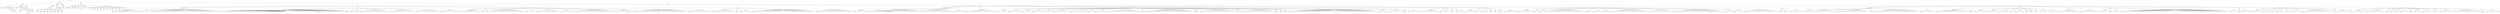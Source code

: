digraph Tree {
	"t0" [label = "TEI"];
	"t1" [label = "teiHeader"];
	"t2" [label = "fileDesc"];
	"t3" [label = "titleStmt"];
	"t4" [label = "title"];
	"t5" [label = "title"];
	"t6" [label = "title"];
	"t7" [label = "title"];
	"t8" [label = "title"];
	"t9" [label = "author"];
	"t10" [label = "idno"];
	"t11" [label = "idno"];
	"t12" [label = "persName"];
	"t13" [label = "forename"];
	"t14" [label = "surname"];
	"t15" [label = "editor"];
	"t16" [label = "publicationStmt"];
	"t17" [label = "publisher"];
	"t18" [label = "idno"];
	"t19" [label = "idno"];
	"t20" [label = "availability"];
	"t21" [label = "licence"];
	"t22" [label = "ab"];
	"t23" [label = "ref"];
	"t24" [label = "sourceDesc"];
	"t25" [label = "bibl"];
	"t26" [label = "name"];
	"t27" [label = "idno"];
	"t28" [label = "idno"];
	"t29" [label = "availability"];
	"t30" [label = "licence"];
	"t31" [label = "ab"];
	"t32" [label = "ref"];
	"t33" [label = "bibl"];
	"t34" [label = "date"];
	"t35" [label = "date"];
	"t36" [label = "idno"];
	"t37" [label = "profileDesc"];
	"t38" [label = "particDesc"];
	"t39" [label = "listPerson"];
	"t40" [label = "person"];
	"t41" [label = "persName"];
	"t42" [label = "person"];
	"t43" [label = "persName"];
	"t44" [label = "person"];
	"t45" [label = "persName"];
	"t46" [label = "person"];
	"t47" [label = "persName"];
	"t48" [label = "person"];
	"t49" [label = "persName"];
	"t50" [label = "person"];
	"t51" [label = "persName"];
	"t52" [label = "person"];
	"t53" [label = "persName"];
	"t54" [label = "person"];
	"t55" [label = "persName"];
	"t56" [label = "textClass"];
	"t57" [label = "keywords"];
	"t58" [label = "term"];
	"t59" [label = "term"];
	"t60" [label = "classCode"];
	"t61" [label = "revisionDesc"];
	"t62" [label = "listChange"];
	"t63" [label = "change"];
	"t64" [label = "text"];
	"t65" [label = "front"];
	"t66" [label = "docTitle"];
	"t67" [label = "titlePart"];
	"t68" [label = "titlePart"];
	"t69" [label = "titlePart"];
	"t70" [label = "titlePart"];
	"t71" [label = "titlePart"];
	"t72" [label = "docDate"];
	"t73" [label = "docAuthor"];
	"t74" [label = "div"];
	"t75" [label = "div"];
	"t76" [label = "p"];
	"t77" [label = "performance"];
	"t78" [label = "ab"];
	"t79" [label = "div"];
	"t80" [label = "p"];
	"t81" [label = "p"];
	"t82" [label = "castList"];
	"t83" [label = "head"];
	"t84" [label = "castItem"];
	"t85" [label = "role"];
	"t86" [label = "castItem"];
	"t87" [label = "role"];
	"t88" [label = "castItem"];
	"t89" [label = "role"];
	"t90" [label = "castItem"];
	"t91" [label = "role"];
	"t92" [label = "castItem"];
	"t93" [label = "role"];
	"t94" [label = "castItem"];
	"t95" [label = "role"];
	"t96" [label = "castItem"];
	"t97" [label = "role"];
	"t98" [label = "castItem"];
	"t99" [label = "role"];
	"t100" [label = "castItem"];
	"t101" [label = "role"];
	"t102" [label = "castItem"];
	"t103" [label = "role"];
	"t104" [label = "castItem"];
	"t105" [label = "role"];
	"t106" [label = "castItem"];
	"t107" [label = "role"];
	"t108" [label = "body"];
	"t109" [label = "div"];
	"t110" [label = "head"];
	"t111" [label = "stage"];
	"t112" [label = "div"];
	"t113" [label = "head"];
	"t114" [label = "sp"];
	"t115" [label = "speaker"];
	"t116" [label = "l"];
	"t117" [label = "l"];
	"t118" [label = "l"];
	"t119" [label = "l"];
	"t120" [label = "l"];
	"t121" [label = "l"];
	"t122" [label = "l"];
	"t123" [label = "l"];
	"t124" [label = "l"];
	"t125" [label = "l"];
	"t126" [label = "l"];
	"t127" [label = "l"];
	"t128" [label = "l"];
	"t129" [label = "l"];
	"t130" [label = "sp"];
	"t131" [label = "speaker"];
	"t132" [label = "l"];
	"t133" [label = "l"];
	"t134" [label = "l"];
	"t135" [label = "l"];
	"t136" [label = "sp"];
	"t137" [label = "speaker"];
	"t138" [label = "l"];
	"t139" [label = "l"];
	"t140" [label = "l"];
	"t141" [label = "l"];
	"t142" [label = "l"];
	"t143" [label = "l"];
	"t144" [label = "l"];
	"t145" [label = "l"];
	"t146" [label = "l"];
	"t147" [label = "l"];
	"t148" [label = "l"];
	"t149" [label = "l"];
	"t150" [label = "l"];
	"t151" [label = "l"];
	"t152" [label = "l"];
	"t153" [label = "l"];
	"t154" [label = "l"];
	"t155" [label = "l"];
	"t156" [label = "l"];
	"t157" [label = "l"];
	"t158" [label = "l"];
	"t159" [label = "l"];
	"t160" [label = "l"];
	"t161" [label = "l"];
	"t162" [label = "l"];
	"t163" [label = "l"];
	"t164" [label = "l"];
	"t165" [label = "l"];
	"t166" [label = "l"];
	"t167" [label = "l"];
	"t168" [label = "l"];
	"t169" [label = "l"];
	"t170" [label = "l"];
	"t171" [label = "l"];
	"t172" [label = "l"];
	"t173" [label = "l"];
	"t174" [label = "div"];
	"t175" [label = "head"];
	"t176" [label = "stage"];
	"t177" [label = "sp"];
	"t178" [label = "speaker"];
	"t179" [label = "l"];
	"t180" [label = "l"];
	"t181" [label = "l"];
	"t182" [label = "l"];
	"t183" [label = "l"];
	"t184" [label = "l"];
	"t185" [label = "l"];
	"t186" [label = "l"];
	"t187" [label = "l"];
	"t188" [label = "l"];
	"t189" [label = "l"];
	"t190" [label = "l"];
	"t191" [label = "l"];
	"t192" [label = "l"];
	"t193" [label = "l"];
	"t194" [label = "l"];
	"t195" [label = "l"];
	"t196" [label = "l"];
	"t197" [label = "l"];
	"t198" [label = "l"];
	"t199" [label = "l"];
	"t200" [label = "l"];
	"t201" [label = "l"];
	"t202" [label = "l"];
	"t203" [label = "l"];
	"t204" [label = "l"];
	"t205" [label = "l"];
	"t206" [label = "l"];
	"t207" [label = "l"];
	"t208" [label = "l"];
	"t209" [label = "l"];
	"t210" [label = "l"];
	"t211" [label = "l"];
	"t212" [label = "l"];
	"t213" [label = "l"];
	"t214" [label = "l"];
	"t215" [label = "l"];
	"t216" [label = "l"];
	"t217" [label = "l"];
	"t218" [label = "l"];
	"t219" [label = "l"];
	"t220" [label = "l"];
	"t221" [label = "l"];
	"t222" [label = "l"];
	"t223" [label = "l"];
	"t224" [label = "l"];
	"t225" [label = "l"];
	"t226" [label = "l"];
	"t227" [label = "l"];
	"t228" [label = "l"];
	"t229" [label = "stage"];
	"t230" [label = "stage"];
	"t231" [label = "l"];
	"t232" [label = "l"];
	"t233" [label = "l"];
	"t234" [label = "l"];
	"t235" [label = "l"];
	"t236" [label = "l"];
	"t237" [label = "l"];
	"t238" [label = "l"];
	"t239" [label = "l"];
	"t240" [label = "l"];
	"t241" [label = "l"];
	"t242" [label = "l"];
	"t243" [label = "l"];
	"t244" [label = "l"];
	"t245" [label = "stage"];
	"t246" [label = "l"];
	"t247" [label = "sp"];
	"t248" [label = "speaker"];
	"t249" [label = "l"];
	"t250" [label = "sp"];
	"t251" [label = "speaker"];
	"t252" [label = "l"];
	"t253" [label = "sp"];
	"t254" [label = "speaker"];
	"t255" [label = "l"];
	"t256" [label = "l"];
	"t257" [label = "l"];
	"t258" [label = "l"];
	"t259" [label = "l"];
	"t260" [label = "l"];
	"t261" [label = "l"];
	"t262" [label = "l"];
	"t263" [label = "l"];
	"t264" [label = "l"];
	"t265" [label = "l"];
	"t266" [label = "l"];
	"t267" [label = "l"];
	"t268" [label = "l"];
	"t269" [label = "l"];
	"t270" [label = "sp"];
	"t271" [label = "speaker"];
	"t272" [label = "l"];
	"t273" [label = "l"];
	"t274" [label = "l"];
	"t275" [label = "l"];
	"t276" [label = "l"];
	"t277" [label = "l"];
	"t278" [label = "l"];
	"t279" [label = "l"];
	"t280" [label = "l"];
	"t281" [label = "l"];
	"t282" [label = "l"];
	"t283" [label = "l"];
	"t284" [label = "sp"];
	"t285" [label = "speaker"];
	"t286" [label = "l"];
	"t287" [label = "l"];
	"t288" [label = "l"];
	"t289" [label = "l"];
	"t290" [label = "l"];
	"t291" [label = "l"];
	"t292" [label = "l"];
	"t293" [label = "l"];
	"t294" [label = "l"];
	"t295" [label = "l"];
	"t296" [label = "l"];
	"t297" [label = "l"];
	"t298" [label = "sp"];
	"t299" [label = "speaker"];
	"t300" [label = "l"];
	"t301" [label = "l"];
	"t302" [label = "l"];
	"t303" [label = "l"];
	"t304" [label = "l"];
	"t305" [label = "l"];
	"t306" [label = "l"];
	"t307" [label = "l"];
	"t308" [label = "l"];
	"t309" [label = "div"];
	"t310" [label = "head"];
	"t311" [label = "stage"];
	"t312" [label = "sp"];
	"t313" [label = "speaker"];
	"t314" [label = "l"];
	"t315" [label = "l"];
	"t316" [label = "l"];
	"t317" [label = "l"];
	"t318" [label = "l"];
	"t319" [label = "l"];
	"t320" [label = "l"];
	"t321" [label = "l"];
	"t322" [label = "l"];
	"t323" [label = "l"];
	"t324" [label = "sp"];
	"t325" [label = "speaker"];
	"t326" [label = "l"];
	"t327" [label = "sp"];
	"t328" [label = "speaker"];
	"t329" [label = "l"];
	"t330" [label = "l"];
	"t331" [label = "l"];
	"t332" [label = "l"];
	"t333" [label = "l"];
	"t334" [label = "l"];
	"t335" [label = "l"];
	"t336" [label = "l"];
	"t337" [label = "l"];
	"t338" [label = "l"];
	"t339" [label = "l"];
	"t340" [label = "l"];
	"t341" [label = "l"];
	"t342" [label = "l"];
	"t343" [label = "l"];
	"t344" [label = "l"];
	"t345" [label = "l"];
	"t346" [label = "l"];
	"t347" [label = "l"];
	"t348" [label = "l"];
	"t349" [label = "sp"];
	"t350" [label = "speaker"];
	"t351" [label = "l"];
	"t352" [label = "l"];
	"t353" [label = "l"];
	"t354" [label = "l"];
	"t355" [label = "sp"];
	"t356" [label = "speaker"];
	"t357" [label = "l"];
	"t358" [label = "l"];
	"t359" [label = "l"];
	"t360" [label = "l"];
	"t361" [label = "l"];
	"t362" [label = "stage"];
	"t363" [label = "l"];
	"t364" [label = "stage"];
	"t365" [label = "l"];
	"t366" [label = "l"];
	"t367" [label = "l"];
	"t368" [label = "sp"];
	"t369" [label = "speaker"];
	"t370" [label = "l"];
	"t371" [label = "l"];
	"t372" [label = "l"];
	"t373" [label = "l"];
	"t374" [label = "l"];
	"t375" [label = "sp"];
	"t376" [label = "speaker"];
	"t377" [label = "stage"];
	"t378" [label = "l"];
	"t379" [label = "l"];
	"t380" [label = "l"];
	"t381" [label = "l"];
	"t382" [label = "l"];
	"t383" [label = "l"];
	"t384" [label = "l"];
	"t385" [label = "l"];
	"t386" [label = "l"];
	"t387" [label = "l"];
	"t388" [label = "l"];
	"t389" [label = "l"];
	"t390" [label = "l"];
	"t391" [label = "l"];
	"t392" [label = "l"];
	"t393" [label = "l"];
	"t394" [label = "l"];
	"t395" [label = "l"];
	"t396" [label = "l"];
	"t397" [label = "l"];
	"t398" [label = "sp"];
	"t399" [label = "speaker"];
	"t400" [label = "l"];
	"t401" [label = "l"];
	"t402" [label = "l"];
	"t403" [label = "l"];
	"t404" [label = "l"];
	"t405" [label = "stage"];
	"t406" [label = "l"];
	"t407" [label = "l"];
	"t408" [label = "l"];
	"t409" [label = "sp"];
	"t410" [label = "speaker"];
	"t411" [label = "l"];
	"t412" [label = "l"];
	"t413" [label = "l"];
	"t414" [label = "l"];
	"t415" [label = "l"];
	"t416" [label = "l"];
	"t417" [label = "l"];
	"t418" [label = "l"];
	"t419" [label = "l"];
	"t420" [label = "l"];
	"t421" [label = "l"];
	"t422" [label = "stage"];
	"t423" [label = "l"];
	"t424" [label = "l"];
	"t425" [label = "l"];
	"t426" [label = "l"];
	"t427" [label = "l"];
	"t428" [label = "l"];
	"t429" [label = "l"];
	"t430" [label = "l"];
	"t431" [label = "l"];
	"t432" [label = "l"];
	"t433" [label = "l"];
	"t434" [label = "l"];
	"t435" [label = "l"];
	"t436" [label = "l"];
	"t437" [label = "l"];
	"t438" [label = "sp"];
	"t439" [label = "speaker"];
	"t440" [label = "l"];
	"t441" [label = "l"];
	"t442" [label = "l"];
	"t443" [label = "l"];
	"t444" [label = "l"];
	"t445" [label = "l"];
	"t446" [label = "l"];
	"t447" [label = "l"];
	"t448" [label = "l"];
	"t449" [label = "l"];
	"t450" [label = "stage"];
	"t451" [label = "div"];
	"t452" [label = "head"];
	"t453" [label = "sp"];
	"t454" [label = "speaker"];
	"t455" [label = "l"];
	"t456" [label = "l"];
	"t457" [label = "l"];
	"t458" [label = "l"];
	"t459" [label = "l"];
	"t460" [label = "l"];
	"t461" [label = "l"];
	"t462" [label = "l"];
	"t463" [label = "l"];
	"t464" [label = "l"];
	"t465" [label = "l"];
	"t466" [label = "sp"];
	"t467" [label = "speaker"];
	"t468" [label = "l"];
	"t469" [label = "sp"];
	"t470" [label = "speaker"];
	"t471" [label = "l"];
	"t472" [label = "l"];
	"t473" [label = "l"];
	"t474" [label = "l"];
	"t475" [label = "l"];
	"t476" [label = "sp"];
	"t477" [label = "speaker"];
	"t478" [label = "l"];
	"t479" [label = "l"];
	"t480" [label = "l"];
	"t481" [label = "l"];
	"t482" [label = "l"];
	"t483" [label = "l"];
	"t484" [label = "l"];
	"t485" [label = "l"];
	"t486" [label = "l"];
	"t487" [label = "l"];
	"t488" [label = "l"];
	"t489" [label = "l"];
	"t490" [label = "l"];
	"t491" [label = "l"];
	"t492" [label = "l"];
	"t493" [label = "l"];
	"t494" [label = "l"];
	"t495" [label = "l"];
	"t496" [label = "l"];
	"t497" [label = "l"];
	"t498" [label = "l"];
	"t499" [label = "l"];
	"t500" [label = "l"];
	"t501" [label = "l"];
	"t502" [label = "l"];
	"t503" [label = "l"];
	"t504" [label = "l"];
	"t505" [label = "l"];
	"t506" [label = "l"];
	"t507" [label = "l"];
	"t508" [label = "l"];
	"t509" [label = "l"];
	"t510" [label = "l"];
	"t511" [label = "sp"];
	"t512" [label = "speaker"];
	"t513" [label = "l"];
	"t514" [label = "l"];
	"t515" [label = "l"];
	"t516" [label = "l"];
	"t517" [label = "l"];
	"t518" [label = "l"];
	"t519" [label = "l"];
	"t520" [label = "l"];
	"t521" [label = "l"];
	"t522" [label = "l"];
	"t523" [label = "l"];
	"t524" [label = "l"];
	"t525" [label = "l"];
	"t526" [label = "l"];
	"t527" [label = "l"];
	"t528" [label = "l"];
	"t529" [label = "l"];
	"t530" [label = "l"];
	"t531" [label = "l"];
	"t532" [label = "div"];
	"t533" [label = "head"];
	"t534" [label = "stage"];
	"t535" [label = "div"];
	"t536" [label = "head"];
	"t537" [label = "sp"];
	"t538" [label = "speaker"];
	"t539" [label = "l"];
	"t540" [label = "l"];
	"t541" [label = "l"];
	"t542" [label = "l"];
	"t543" [label = "stage"];
	"t544" [label = "div"];
	"t545" [label = "head"];
	"t546" [label = "sp"];
	"t547" [label = "speaker"];
	"t548" [label = "l"];
	"t549" [label = "l"];
	"t550" [label = "l"];
	"t551" [label = "l"];
	"t552" [label = "l"];
	"t553" [label = "l"];
	"t554" [label = "l"];
	"t555" [label = "l"];
	"t556" [label = "l"];
	"t557" [label = "l"];
	"t558" [label = "l"];
	"t559" [label = "l"];
	"t560" [label = "l"];
	"t561" [label = "l"];
	"t562" [label = "l"];
	"t563" [label = "l"];
	"t564" [label = "l"];
	"t565" [label = "l"];
	"t566" [label = "l"];
	"t567" [label = "l"];
	"t568" [label = "l"];
	"t569" [label = "l"];
	"t570" [label = "l"];
	"t571" [label = "l"];
	"t572" [label = "l"];
	"t573" [label = "l"];
	"t574" [label = "l"];
	"t575" [label = "l"];
	"t576" [label = "sp"];
	"t577" [label = "speaker"];
	"t578" [label = "l"];
	"t579" [label = "l"];
	"t580" [label = "l"];
	"t581" [label = "l"];
	"t582" [label = "l"];
	"t583" [label = "l"];
	"t584" [label = "l"];
	"t585" [label = "l"];
	"t586" [label = "l"];
	"t587" [label = "l"];
	"t588" [label = "l"];
	"t589" [label = "l"];
	"t590" [label = "l"];
	"t591" [label = "l"];
	"t592" [label = "l"];
	"t593" [label = "l"];
	"t594" [label = "sp"];
	"t595" [label = "speaker"];
	"t596" [label = "l"];
	"t597" [label = "l"];
	"t598" [label = "l"];
	"t599" [label = "l"];
	"t600" [label = "stage"];
	"t601" [label = "div"];
	"t602" [label = "head"];
	"t603" [label = "sp"];
	"t604" [label = "speaker"];
	"t605" [label = "l"];
	"t606" [label = "l"];
	"t607" [label = "l"];
	"t608" [label = "l"];
	"t609" [label = "l"];
	"t610" [label = "l"];
	"t611" [label = "l"];
	"t612" [label = "l"];
	"t613" [label = "l"];
	"t614" [label = "l"];
	"t615" [label = "l"];
	"t616" [label = "l"];
	"t617" [label = "l"];
	"t618" [label = "l"];
	"t619" [label = "stage"];
	"t620" [label = "div"];
	"t621" [label = "head"];
	"t622" [label = "sp"];
	"t623" [label = "speaker"];
	"t624" [label = "l"];
	"t625" [label = "l"];
	"t626" [label = "l"];
	"t627" [label = "l"];
	"t628" [label = "sp"];
	"t629" [label = "speaker"];
	"t630" [label = "l"];
	"t631" [label = "l"];
	"t632" [label = "l"];
	"t633" [label = "l"];
	"t634" [label = "l"];
	"t635" [label = "l"];
	"t636" [label = "sp"];
	"t637" [label = "speaker"];
	"t638" [label = "l"];
	"t639" [label = "l"];
	"t640" [label = "l"];
	"t641" [label = "l"];
	"t642" [label = "sp"];
	"t643" [label = "speaker"];
	"t644" [label = "l"];
	"t645" [label = "l"];
	"t646" [label = "l"];
	"t647" [label = "l"];
	"t648" [label = "sp"];
	"t649" [label = "speaker"];
	"t650" [label = "l"];
	"t651" [label = "l"];
	"t652" [label = "l"];
	"t653" [label = "l"];
	"t654" [label = "sp"];
	"t655" [label = "speaker"];
	"t656" [label = "l"];
	"t657" [label = "l"];
	"t658" [label = "l"];
	"t659" [label = "l"];
	"t660" [label = "l"];
	"t661" [label = "l"];
	"t662" [label = "l"];
	"t663" [label = "l"];
	"t664" [label = "sp"];
	"t665" [label = "speaker"];
	"t666" [label = "l"];
	"t667" [label = "l"];
	"t668" [label = "sp"];
	"t669" [label = "speaker"];
	"t670" [label = "l"];
	"t671" [label = "sp"];
	"t672" [label = "speaker"];
	"t673" [label = "l"];
	"t674" [label = "l"];
	"t675" [label = "sp"];
	"t676" [label = "speaker"];
	"t677" [label = "l"];
	"t678" [label = "l"];
	"t679" [label = "sp"];
	"t680" [label = "speaker"];
	"t681" [label = "l"];
	"t682" [label = "l"];
	"t683" [label = "l"];
	"t684" [label = "l"];
	"t685" [label = "l"];
	"t686" [label = "l"];
	"t687" [label = "sp"];
	"t688" [label = "speaker"];
	"t689" [label = "l"];
	"t690" [label = "l"];
	"t691" [label = "l"];
	"t692" [label = "l"];
	"t693" [label = "l"];
	"t694" [label = "l"];
	"t695" [label = "l"];
	"t696" [label = "l"];
	"t697" [label = "l"];
	"t698" [label = "l"];
	"t699" [label = "l"];
	"t700" [label = "l"];
	"t701" [label = "l"];
	"t702" [label = "l"];
	"t703" [label = "l"];
	"t704" [label = "l"];
	"t705" [label = "sp"];
	"t706" [label = "speaker"];
	"t707" [label = "l"];
	"t708" [label = "sp"];
	"t709" [label = "speaker"];
	"t710" [label = "l"];
	"t711" [label = "l"];
	"t712" [label = "l"];
	"t713" [label = "l"];
	"t714" [label = "l"];
	"t715" [label = "l"];
	"t716" [label = "l"];
	"t717" [label = "l"];
	"t718" [label = "l"];
	"t719" [label = "l"];
	"t720" [label = "l"];
	"t721" [label = "l"];
	"t722" [label = "l"];
	"t723" [label = "l"];
	"t724" [label = "l"];
	"t725" [label = "l"];
	"t726" [label = "l"];
	"t727" [label = "l"];
	"t728" [label = "l"];
	"t729" [label = "l"];
	"t730" [label = "l"];
	"t731" [label = "l"];
	"t732" [label = "l"];
	"t733" [label = "l"];
	"t734" [label = "l"];
	"t735" [label = "sp"];
	"t736" [label = "speaker"];
	"t737" [label = "l"];
	"t738" [label = "sp"];
	"t739" [label = "speaker"];
	"t740" [label = "l"];
	"t741" [label = "l"];
	"t742" [label = "l"];
	"t743" [label = "l"];
	"t744" [label = "l"];
	"t745" [label = "l"];
	"t746" [label = "l"];
	"t747" [label = "l"];
	"t748" [label = "l"];
	"t749" [label = "l"];
	"t750" [label = "l"];
	"t751" [label = "l"];
	"t752" [label = "l"];
	"t753" [label = "l"];
	"t754" [label = "l"];
	"t755" [label = "l"];
	"t756" [label = "l"];
	"t757" [label = "l"];
	"t758" [label = "sp"];
	"t759" [label = "speaker"];
	"t760" [label = "l"];
	"t761" [label = "l"];
	"t762" [label = "sp"];
	"t763" [label = "speaker"];
	"t764" [label = "l"];
	"t765" [label = "l"];
	"t766" [label = "l"];
	"t767" [label = "l"];
	"t768" [label = "l"];
	"t769" [label = "l"];
	"t770" [label = "l"];
	"t771" [label = "l"];
	"t772" [label = "l"];
	"t773" [label = "l"];
	"t774" [label = "l"];
	"t775" [label = "l"];
	"t776" [label = "l"];
	"t777" [label = "l"];
	"t778" [label = "l"];
	"t779" [label = "l"];
	"t780" [label = "sp"];
	"t781" [label = "speaker"];
	"t782" [label = "l"];
	"t783" [label = "sp"];
	"t784" [label = "speaker"];
	"t785" [label = "l"];
	"t786" [label = "sp"];
	"t787" [label = "speaker"];
	"t788" [label = "l"];
	"t789" [label = "sp"];
	"t790" [label = "speaker"];
	"t791" [label = "l"];
	"t792" [label = "l"];
	"t793" [label = "l"];
	"t794" [label = "l"];
	"t795" [label = "l"];
	"t796" [label = "l"];
	"t797" [label = "l"];
	"t798" [label = "l"];
	"t799" [label = "l"];
	"t800" [label = "l"];
	"t801" [label = "l"];
	"t802" [label = "l"];
	"t803" [label = "l"];
	"t804" [label = "l"];
	"t805" [label = "l"];
	"t806" [label = "l"];
	"t807" [label = "l"];
	"t808" [label = "l"];
	"t809" [label = "l"];
	"t810" [label = "l"];
	"t811" [label = "l"];
	"t812" [label = "l"];
	"t813" [label = "l"];
	"t814" [label = "l"];
	"t815" [label = "l"];
	"t816" [label = "l"];
	"t817" [label = "l"];
	"t818" [label = "l"];
	"t819" [label = "l"];
	"t820" [label = "l"];
	"t821" [label = "l"];
	"t822" [label = "l"];
	"t823" [label = "l"];
	"t824" [label = "l"];
	"t825" [label = "l"];
	"t826" [label = "l"];
	"t827" [label = "l"];
	"t828" [label = "l"];
	"t829" [label = "l"];
	"t830" [label = "l"];
	"t831" [label = "l"];
	"t832" [label = "l"];
	"t833" [label = "l"];
	"t834" [label = "l"];
	"t835" [label = "l"];
	"t836" [label = "l"];
	"t837" [label = "l"];
	"t838" [label = "sp"];
	"t839" [label = "speaker"];
	"t840" [label = "l"];
	"t841" [label = "l"];
	"t842" [label = "l"];
	"t843" [label = "l"];
	"t844" [label = "sp"];
	"t845" [label = "speaker"];
	"t846" [label = "l"];
	"t847" [label = "l"];
	"t848" [label = "l"];
	"t849" [label = "l"];
	"t850" [label = "l"];
	"t851" [label = "l"];
	"t852" [label = "sp"];
	"t853" [label = "speaker"];
	"t854" [label = "l"];
	"t855" [label = "sp"];
	"t856" [label = "speaker"];
	"t857" [label = "l"];
	"t858" [label = "l"];
	"t859" [label = "l"];
	"t860" [label = "l"];
	"t861" [label = "l"];
	"t862" [label = "div"];
	"t863" [label = "head"];
	"t864" [label = "sp"];
	"t865" [label = "speaker"];
	"t866" [label = "l"];
	"t867" [label = "l"];
	"t868" [label = "l"];
	"t869" [label = "l"];
	"t870" [label = "l"];
	"t871" [label = "l"];
	"t872" [label = "l"];
	"t873" [label = "l"];
	"t874" [label = "l"];
	"t875" [label = "sp"];
	"t876" [label = "speaker"];
	"t877" [label = "l"];
	"t878" [label = "sp"];
	"t879" [label = "speaker"];
	"t880" [label = "l"];
	"t881" [label = "l"];
	"t882" [label = "sp"];
	"t883" [label = "speaker"];
	"t884" [label = "l"];
	"t885" [label = "sp"];
	"t886" [label = "speaker"];
	"t887" [label = "l"];
	"t888" [label = "sp"];
	"t889" [label = "speaker"];
	"t890" [label = "l"];
	"t891" [label = "div"];
	"t892" [label = "head"];
	"t893" [label = "sp"];
	"t894" [label = "speaker"];
	"t895" [label = "l"];
	"t896" [label = "l"];
	"t897" [label = "l"];
	"t898" [label = "sp"];
	"t899" [label = "speaker"];
	"t900" [label = "l"];
	"t901" [label = "l"];
	"t902" [label = "sp"];
	"t903" [label = "speaker"];
	"t904" [label = "l"];
	"t905" [label = "sp"];
	"t906" [label = "speaker"];
	"t907" [label = "l"];
	"t908" [label = "sp"];
	"t909" [label = "speaker"];
	"t910" [label = "l"];
	"t911" [label = "sp"];
	"t912" [label = "speaker"];
	"t913" [label = "l"];
	"t914" [label = "sp"];
	"t915" [label = "speaker"];
	"t916" [label = "l"];
	"t917" [label = "sp"];
	"t918" [label = "speaker"];
	"t919" [label = "l"];
	"t920" [label = "stage"];
	"t921" [label = "l"];
	"t922" [label = "l"];
	"t923" [label = "l"];
	"t924" [label = "stage"];
	"t925" [label = "div"];
	"t926" [label = "head"];
	"t927" [label = "sp"];
	"t928" [label = "speaker"];
	"t929" [label = "l"];
	"t930" [label = "l"];
	"t931" [label = "l"];
	"t932" [label = "l"];
	"t933" [label = "l"];
	"t934" [label = "l"];
	"t935" [label = "sp"];
	"t936" [label = "speaker"];
	"t937" [label = "l"];
	"t938" [label = "l"];
	"t939" [label = "sp"];
	"t940" [label = "speaker"];
	"t941" [label = "l"];
	"t942" [label = "sp"];
	"t943" [label = "speaker"];
	"t944" [label = "l"];
	"t945" [label = "l"];
	"t946" [label = "l"];
	"t947" [label = "l"];
	"t948" [label = "l"];
	"t949" [label = "l"];
	"t950" [label = "l"];
	"t951" [label = "l"];
	"t952" [label = "l"];
	"t953" [label = "l"];
	"t954" [label = "l"];
	"t955" [label = "l"];
	"t956" [label = "l"];
	"t957" [label = "l"];
	"t958" [label = "l"];
	"t959" [label = "l"];
	"t960" [label = "l"];
	"t961" [label = "l"];
	"t962" [label = "l"];
	"t963" [label = "l"];
	"t964" [label = "l"];
	"t965" [label = "sp"];
	"t966" [label = "speaker"];
	"t967" [label = "l"];
	"t968" [label = "l"];
	"t969" [label = "sp"];
	"t970" [label = "speaker"];
	"t971" [label = "l"];
	"t972" [label = "l"];
	"t973" [label = "l"];
	"t974" [label = "l"];
	"t975" [label = "sp"];
	"t976" [label = "speaker"];
	"t977" [label = "l"];
	"t978" [label = "l"];
	"t979" [label = "l"];
	"t980" [label = "sp"];
	"t981" [label = "speaker"];
	"t982" [label = "l"];
	"t983" [label = "l"];
	"t984" [label = "l"];
	"t985" [label = "l"];
	"t986" [label = "l"];
	"t987" [label = "l"];
	"t988" [label = "l"];
	"t989" [label = "l"];
	"t990" [label = "l"];
	"t991" [label = "l"];
	"t992" [label = "l"];
	"t993" [label = "l"];
	"t994" [label = "l"];
	"t995" [label = "l"];
	"t996" [label = "l"];
	"t997" [label = "l"];
	"t998" [label = "l"];
	"t999" [label = "l"];
	"t1000" [label = "l"];
	"t1001" [label = "sp"];
	"t1002" [label = "speaker"];
	"t1003" [label = "l"];
	"t1004" [label = "l"];
	"t1005" [label = "l"];
	"t1006" [label = "l"];
	"t1007" [label = "l"];
	"t1008" [label = "l"];
	"t1009" [label = "l"];
	"t1010" [label = "l"];
	"t1011" [label = "l"];
	"t1012" [label = "l"];
	"t1013" [label = "l"];
	"t1014" [label = "l"];
	"t1015" [label = "sp"];
	"t1016" [label = "speaker"];
	"t1017" [label = "l"];
	"t1018" [label = "l"];
	"t1019" [label = "l"];
	"t1020" [label = "l"];
	"t1021" [label = "l"];
	"t1022" [label = "l"];
	"t1023" [label = "l"];
	"t1024" [label = "l"];
	"t1025" [label = "l"];
	"t1026" [label = "l"];
	"t1027" [label = "l"];
	"t1028" [label = "l"];
	"t1029" [label = "l"];
	"t1030" [label = "l"];
	"t1031" [label = "l"];
	"t1032" [label = "l"];
	"t1033" [label = "l"];
	"t1034" [label = "l"];
	"t1035" [label = "stage"];
	"t1036" [label = "l"];
	"t1037" [label = "l"];
	"t1038" [label = "l"];
	"t1039" [label = "l"];
	"t1040" [label = "l"];
	"t1041" [label = "l"];
	"t1042" [label = "sp"];
	"t1043" [label = "speaker"];
	"t1044" [label = "l"];
	"t1045" [label = "l"];
	"t1046" [label = "l"];
	"t1047" [label = "l"];
	"t1048" [label = "sp"];
	"t1049" [label = "speaker"];
	"t1050" [label = "l"];
	"t1051" [label = "l"];
	"t1052" [label = "l"];
	"t1053" [label = "l"];
	"t1054" [label = "sp"];
	"t1055" [label = "speaker"];
	"t1056" [label = "l"];
	"t1057" [label = "l"];
	"t1058" [label = "l"];
	"t1059" [label = "l"];
	"t1060" [label = "l"];
	"t1061" [label = "stage"];
	"t1062" [label = "l"];
	"t1063" [label = "l"];
	"t1064" [label = "l"];
	"t1065" [label = "l"];
	"t1066" [label = "l"];
	"t1067" [label = "l"];
	"t1068" [label = "l"];
	"t1069" [label = "l"];
	"t1070" [label = "l"];
	"t1071" [label = "l"];
	"t1072" [label = "l"];
	"t1073" [label = "div"];
	"t1074" [label = "head"];
	"t1075" [label = "sp"];
	"t1076" [label = "speaker"];
	"t1077" [label = "l"];
	"t1078" [label = "sp"];
	"t1079" [label = "speaker"];
	"t1080" [label = "l"];
	"t1081" [label = "l"];
	"t1082" [label = "sp"];
	"t1083" [label = "speaker"];
	"t1084" [label = "l"];
	"t1085" [label = "l"];
	"t1086" [label = "l"];
	"t1087" [label = "l"];
	"t1088" [label = "l"];
	"t1089" [label = "l"];
	"t1090" [label = "div"];
	"t1091" [label = "head"];
	"t1092" [label = "stage"];
	"t1093" [label = "div"];
	"t1094" [label = "head"];
	"t1095" [label = "sp"];
	"t1096" [label = "speaker"];
	"t1097" [label = "l"];
	"t1098" [label = "l"];
	"t1099" [label = "sp"];
	"t1100" [label = "speaker"];
	"t1101" [label = "l"];
	"t1102" [label = "l"];
	"t1103" [label = "l"];
	"t1104" [label = "l"];
	"t1105" [label = "l"];
	"t1106" [label = "l"];
	"t1107" [label = "l"];
	"t1108" [label = "l"];
	"t1109" [label = "l"];
	"t1110" [label = "l"];
	"t1111" [label = "l"];
	"t1112" [label = "l"];
	"t1113" [label = "sp"];
	"t1114" [label = "speaker"];
	"t1115" [label = "l"];
	"t1116" [label = "sp"];
	"t1117" [label = "speaker"];
	"t1118" [label = "l"];
	"t1119" [label = "l"];
	"t1120" [label = "l"];
	"t1121" [label = "l"];
	"t1122" [label = "l"];
	"t1123" [label = "l"];
	"t1124" [label = "l"];
	"t1125" [label = "l"];
	"t1126" [label = "l"];
	"t1127" [label = "l"];
	"t1128" [label = "l"];
	"t1129" [label = "l"];
	"t1130" [label = "l"];
	"t1131" [label = "l"];
	"t1132" [label = "sp"];
	"t1133" [label = "speaker"];
	"t1134" [label = "l"];
	"t1135" [label = "sp"];
	"t1136" [label = "speaker"];
	"t1137" [label = "l"];
	"t1138" [label = "l"];
	"t1139" [label = "l"];
	"t1140" [label = "l"];
	"t1141" [label = "l"];
	"t1142" [label = "l"];
	"t1143" [label = "l"];
	"t1144" [label = "l"];
	"t1145" [label = "l"];
	"t1146" [label = "l"];
	"t1147" [label = "l"];
	"t1148" [label = "l"];
	"t1149" [label = "l"];
	"t1150" [label = "l"];
	"t1151" [label = "l"];
	"t1152" [label = "l"];
	"t1153" [label = "l"];
	"t1154" [label = "l"];
	"t1155" [label = "l"];
	"t1156" [label = "l"];
	"t1157" [label = "l"];
	"t1158" [label = "l"];
	"t1159" [label = "l"];
	"t1160" [label = "sp"];
	"t1161" [label = "speaker"];
	"t1162" [label = "l"];
	"t1163" [label = "l"];
	"t1164" [label = "l"];
	"t1165" [label = "l"];
	"t1166" [label = "l"];
	"t1167" [label = "l"];
	"t1168" [label = "l"];
	"t1169" [label = "div"];
	"t1170" [label = "head"];
	"t1171" [label = "sp"];
	"t1172" [label = "speaker"];
	"t1173" [label = "l"];
	"t1174" [label = "l"];
	"t1175" [label = "l"];
	"t1176" [label = "l"];
	"t1177" [label = "l"];
	"t1178" [label = "l"];
	"t1179" [label = "l"];
	"t1180" [label = "l"];
	"t1181" [label = "l"];
	"t1182" [label = "l"];
	"t1183" [label = "l"];
	"t1184" [label = "l"];
	"t1185" [label = "l"];
	"t1186" [label = "l"];
	"t1187" [label = "l"];
	"t1188" [label = "l"];
	"t1189" [label = "l"];
	"t1190" [label = "sp"];
	"t1191" [label = "speaker"];
	"t1192" [label = "l"];
	"t1193" [label = "div"];
	"t1194" [label = "head"];
	"t1195" [label = "sp"];
	"t1196" [label = "speaker"];
	"t1197" [label = "l"];
	"t1198" [label = "l"];
	"t1199" [label = "l"];
	"t1200" [label = "l"];
	"t1201" [label = "sp"];
	"t1202" [label = "speaker"];
	"t1203" [label = "l"];
	"t1204" [label = "l"];
	"t1205" [label = "l"];
	"t1206" [label = "l"];
	"t1207" [label = "l"];
	"t1208" [label = "l"];
	"t1209" [label = "sp"];
	"t1210" [label = "speaker"];
	"t1211" [label = "stage"];
	"t1212" [label = "l"];
	"t1213" [label = "stage"];
	"t1214" [label = "l"];
	"t1215" [label = "sp"];
	"t1216" [label = "speaker"];
	"t1217" [label = "l"];
	"t1218" [label = "sp"];
	"t1219" [label = "speaker"];
	"t1220" [label = "l"];
	"t1221" [label = "l"];
	"t1222" [label = "l"];
	"t1223" [label = "l"];
	"t1224" [label = "sp"];
	"t1225" [label = "speaker"];
	"t1226" [label = "l"];
	"t1227" [label = "sp"];
	"t1228" [label = "speaker"];
	"t1229" [label = "l"];
	"t1230" [label = "sp"];
	"t1231" [label = "speaker"];
	"t1232" [label = "l"];
	"t1233" [label = "sp"];
	"t1234" [label = "speaker"];
	"t1235" [label = "l"];
	"t1236" [label = "stage"];
	"t1237" [label = "l"];
	"t1238" [label = "l"];
	"t1239" [label = "sp"];
	"t1240" [label = "speaker"];
	"t1241" [label = "l"];
	"t1242" [label = "l"];
	"t1243" [label = "stage"];
	"t1244" [label = "div"];
	"t1245" [label = "head"];
	"t1246" [label = "sp"];
	"t1247" [label = "speaker"];
	"t1248" [label = "l"];
	"t1249" [label = "l"];
	"t1250" [label = "l"];
	"t1251" [label = "l"];
	"t1252" [label = "l"];
	"t1253" [label = "l"];
	"t1254" [label = "l"];
	"t1255" [label = "l"];
	"t1256" [label = "l"];
	"t1257" [label = "l"];
	"t1258" [label = "sp"];
	"t1259" [label = "speaker"];
	"t1260" [label = "l"];
	"t1261" [label = "l"];
	"t1262" [label = "l"];
	"t1263" [label = "l"];
	"t1264" [label = "l"];
	"t1265" [label = "l"];
	"t1266" [label = "l"];
	"t1267" [label = "l"];
	"t1268" [label = "l"];
	"t1269" [label = "div"];
	"t1270" [label = "head"];
	"t1271" [label = "sp"];
	"t1272" [label = "speaker"];
	"t1273" [label = "l"];
	"t1274" [label = "l"];
	"t1275" [label = "l"];
	"t1276" [label = "sp"];
	"t1277" [label = "speaker"];
	"t1278" [label = "l"];
	"t1279" [label = "sp"];
	"t1280" [label = "speaker"];
	"t1281" [label = "l"];
	"t1282" [label = "l"];
	"t1283" [label = "l"];
	"t1284" [label = "sp"];
	"t1285" [label = "speaker"];
	"t1286" [label = "l"];
	"t1287" [label = "l"];
	"t1288" [label = "l"];
	"t1289" [label = "l"];
	"t1290" [label = "l"];
	"t1291" [label = "l"];
	"t1292" [label = "l"];
	"t1293" [label = "l"];
	"t1294" [label = "l"];
	"t1295" [label = "l"];
	"t1296" [label = "l"];
	"t1297" [label = "l"];
	"t1298" [label = "l"];
	"t1299" [label = "l"];
	"t1300" [label = "l"];
	"t1301" [label = "l"];
	"t1302" [label = "l"];
	"t1303" [label = "l"];
	"t1304" [label = "l"];
	"t1305" [label = "l"];
	"t1306" [label = "l"];
	"t1307" [label = "l"];
	"t1308" [label = "l"];
	"t1309" [label = "l"];
	"t1310" [label = "l"];
	"t1311" [label = "l"];
	"t1312" [label = "l"];
	"t1313" [label = "l"];
	"t1314" [label = "l"];
	"t1315" [label = "l"];
	"t1316" [label = "l"];
	"t1317" [label = "l"];
	"t1318" [label = "l"];
	"t1319" [label = "l"];
	"t1320" [label = "l"];
	"t1321" [label = "l"];
	"t1322" [label = "l"];
	"t1323" [label = "l"];
	"t1324" [label = "l"];
	"t1325" [label = "l"];
	"t1326" [label = "l"];
	"t1327" [label = "l"];
	"t1328" [label = "l"];
	"t1329" [label = "l"];
	"t1330" [label = "l"];
	"t1331" [label = "l"];
	"t1332" [label = "l"];
	"t1333" [label = "l"];
	"t1334" [label = "l"];
	"t1335" [label = "l"];
	"t1336" [label = "l"];
	"t1337" [label = "l"];
	"t1338" [label = "l"];
	"t1339" [label = "l"];
	"t1340" [label = "l"];
	"t1341" [label = "l"];
	"t1342" [label = "l"];
	"t1343" [label = "sp"];
	"t1344" [label = "speaker"];
	"t1345" [label = "l"];
	"t1346" [label = "l"];
	"t1347" [label = "l"];
	"t1348" [label = "div"];
	"t1349" [label = "head"];
	"t1350" [label = "sp"];
	"t1351" [label = "speaker"];
	"t1352" [label = "stage"];
	"t1353" [label = "l"];
	"t1354" [label = "l"];
	"t1355" [label = "l"];
	"t1356" [label = "l"];
	"t1357" [label = "stage"];
	"t1358" [label = "div"];
	"t1359" [label = "head"];
	"t1360" [label = "sp"];
	"t1361" [label = "speaker"];
	"t1362" [label = "l"];
	"t1363" [label = "l"];
	"t1364" [label = "sp"];
	"t1365" [label = "speaker"];
	"t1366" [label = "l"];
	"t1367" [label = "l"];
	"t1368" [label = "sp"];
	"t1369" [label = "speaker"];
	"t1370" [label = "l"];
	"t1371" [label = "sp"];
	"t1372" [label = "speaker"];
	"t1373" [label = "l"];
	"t1374" [label = "sp"];
	"t1375" [label = "speaker"];
	"t1376" [label = "l"];
	"t1377" [label = "sp"];
	"t1378" [label = "speaker"];
	"t1379" [label = "l"];
	"t1380" [label = "sp"];
	"t1381" [label = "speaker"];
	"t1382" [label = "l"];
	"t1383" [label = "l"];
	"t1384" [label = "sp"];
	"t1385" [label = "speaker"];
	"t1386" [label = "l"];
	"t1387" [label = "l"];
	"t1388" [label = "l"];
	"t1389" [label = "l"];
	"t1390" [label = "sp"];
	"t1391" [label = "speaker"];
	"t1392" [label = "l"];
	"t1393" [label = "l"];
	"t1394" [label = "l"];
	"t1395" [label = "l"];
	"t1396" [label = "l"];
	"t1397" [label = "l"];
	"t1398" [label = "l"];
	"t1399" [label = "l"];
	"t1400" [label = "l"];
	"t1401" [label = "l"];
	"t1402" [label = "l"];
	"t1403" [label = "l"];
	"t1404" [label = "l"];
	"t1405" [label = "l"];
	"t1406" [label = "l"];
	"t1407" [label = "sp"];
	"t1408" [label = "speaker"];
	"t1409" [label = "l"];
	"t1410" [label = "l"];
	"t1411" [label = "sp"];
	"t1412" [label = "speaker"];
	"t1413" [label = "l"];
	"t1414" [label = "l"];
	"t1415" [label = "l"];
	"t1416" [label = "l"];
	"t1417" [label = "sp"];
	"t1418" [label = "speaker"];
	"t1419" [label = "l"];
	"t1420" [label = "div"];
	"t1421" [label = "head"];
	"t1422" [label = "sp"];
	"t1423" [label = "speaker"];
	"t1424" [label = "l"];
	"t1425" [label = "sp"];
	"t1426" [label = "speaker"];
	"t1427" [label = "l"];
	"t1428" [label = "l"];
	"t1429" [label = "sp"];
	"t1430" [label = "speaker"];
	"t1431" [label = "l"];
	"t1432" [label = "l"];
	"t1433" [label = "l"];
	"t1434" [label = "l"];
	"t1435" [label = "l"];
	"t1436" [label = "l"];
	"t1437" [label = "l"];
	"t1438" [label = "l"];
	"t1439" [label = "l"];
	"t1440" [label = "sp"];
	"t1441" [label = "speaker"];
	"t1442" [label = "l"];
	"t1443" [label = "sp"];
	"t1444" [label = "speaker"];
	"t1445" [label = "l"];
	"t1446" [label = "sp"];
	"t1447" [label = "speaker"];
	"t1448" [label = "l"];
	"t1449" [label = "sp"];
	"t1450" [label = "speaker"];
	"t1451" [label = "l"];
	"t1452" [label = "l"];
	"t1453" [label = "l"];
	"t1454" [label = "l"];
	"t1455" [label = "sp"];
	"t1456" [label = "speaker"];
	"t1457" [label = "l"];
	"t1458" [label = "sp"];
	"t1459" [label = "speaker"];
	"t1460" [label = "l"];
	"t1461" [label = "l"];
	"t1462" [label = "l"];
	"t1463" [label = "sp"];
	"t1464" [label = "speaker"];
	"t1465" [label = "l"];
	"t1466" [label = "l"];
	"t1467" [label = "l"];
	"t1468" [label = "l"];
	"t1469" [label = "sp"];
	"t1470" [label = "speaker"];
	"t1471" [label = "l"];
	"t1472" [label = "l"];
	"t1473" [label = "sp"];
	"t1474" [label = "speaker"];
	"t1475" [label = "l"];
	"t1476" [label = "l"];
	"t1477" [label = "l"];
	"t1478" [label = "l"];
	"t1479" [label = "l"];
	"t1480" [label = "l"];
	"t1481" [label = "sp"];
	"t1482" [label = "speaker"];
	"t1483" [label = "l"];
	"t1484" [label = "l"];
	"t1485" [label = "l"];
	"t1486" [label = "l"];
	"t1487" [label = "l"];
	"t1488" [label = "l"];
	"t1489" [label = "stage"];
	"t1490" [label = "l"];
	"t1491" [label = "l"];
	"t1492" [label = "l"];
	"t1493" [label = "l"];
	"t1494" [label = "l"];
	"t1495" [label = "stage"];
	"t1496" [label = "sp"];
	"t1497" [label = "speaker"];
	"t1498" [label = "l"];
	"t1499" [label = "sp"];
	"t1500" [label = "speaker"];
	"t1501" [label = "l"];
	"t1502" [label = "l"];
	"t1503" [label = "l"];
	"t1504" [label = "l"];
	"t1505" [label = "l"];
	"t1506" [label = "stage"];
	"t0" -> "t1";
	"t1" -> "t2";
	"t2" -> "t3";
	"t3" -> "t4";
	"t3" -> "t5";
	"t3" -> "t6";
	"t3" -> "t7";
	"t3" -> "t8";
	"t3" -> "t9";
	"t9" -> "t10";
	"t9" -> "t11";
	"t9" -> "t12";
	"t12" -> "t13";
	"t12" -> "t14";
	"t3" -> "t15";
	"t2" -> "t16";
	"t16" -> "t17";
	"t16" -> "t18";
	"t16" -> "t19";
	"t16" -> "t20";
	"t20" -> "t21";
	"t21" -> "t22";
	"t21" -> "t23";
	"t2" -> "t24";
	"t24" -> "t25";
	"t25" -> "t26";
	"t25" -> "t27";
	"t25" -> "t28";
	"t25" -> "t29";
	"t29" -> "t30";
	"t30" -> "t31";
	"t30" -> "t32";
	"t25" -> "t33";
	"t33" -> "t34";
	"t33" -> "t35";
	"t33" -> "t36";
	"t1" -> "t37";
	"t37" -> "t38";
	"t38" -> "t39";
	"t39" -> "t40";
	"t40" -> "t41";
	"t39" -> "t42";
	"t42" -> "t43";
	"t39" -> "t44";
	"t44" -> "t45";
	"t39" -> "t46";
	"t46" -> "t47";
	"t39" -> "t48";
	"t48" -> "t49";
	"t39" -> "t50";
	"t50" -> "t51";
	"t39" -> "t52";
	"t52" -> "t53";
	"t39" -> "t54";
	"t54" -> "t55";
	"t37" -> "t56";
	"t56" -> "t57";
	"t57" -> "t58";
	"t57" -> "t59";
	"t56" -> "t60";
	"t1" -> "t61";
	"t61" -> "t62";
	"t62" -> "t63";
	"t0" -> "t64";
	"t64" -> "t65";
	"t65" -> "t66";
	"t66" -> "t67";
	"t66" -> "t68";
	"t66" -> "t69";
	"t66" -> "t70";
	"t66" -> "t71";
	"t65" -> "t72";
	"t65" -> "t73";
	"t65" -> "t74";
	"t74" -> "t75";
	"t75" -> "t76";
	"t65" -> "t77";
	"t77" -> "t78";
	"t65" -> "t79";
	"t79" -> "t80";
	"t79" -> "t81";
	"t65" -> "t82";
	"t82" -> "t83";
	"t82" -> "t84";
	"t84" -> "t85";
	"t82" -> "t86";
	"t86" -> "t87";
	"t82" -> "t88";
	"t88" -> "t89";
	"t82" -> "t90";
	"t90" -> "t91";
	"t82" -> "t92";
	"t92" -> "t93";
	"t82" -> "t94";
	"t94" -> "t95";
	"t82" -> "t96";
	"t96" -> "t97";
	"t82" -> "t98";
	"t98" -> "t99";
	"t82" -> "t100";
	"t100" -> "t101";
	"t82" -> "t102";
	"t102" -> "t103";
	"t82" -> "t104";
	"t104" -> "t105";
	"t82" -> "t106";
	"t106" -> "t107";
	"t64" -> "t108";
	"t108" -> "t109";
	"t109" -> "t110";
	"t109" -> "t111";
	"t109" -> "t112";
	"t112" -> "t113";
	"t112" -> "t114";
	"t114" -> "t115";
	"t114" -> "t116";
	"t114" -> "t117";
	"t114" -> "t118";
	"t114" -> "t119";
	"t114" -> "t120";
	"t114" -> "t121";
	"t114" -> "t122";
	"t114" -> "t123";
	"t114" -> "t124";
	"t114" -> "t125";
	"t114" -> "t126";
	"t114" -> "t127";
	"t114" -> "t128";
	"t114" -> "t129";
	"t112" -> "t130";
	"t130" -> "t131";
	"t130" -> "t132";
	"t130" -> "t133";
	"t130" -> "t134";
	"t130" -> "t135";
	"t112" -> "t136";
	"t136" -> "t137";
	"t136" -> "t138";
	"t136" -> "t139";
	"t136" -> "t140";
	"t136" -> "t141";
	"t136" -> "t142";
	"t136" -> "t143";
	"t136" -> "t144";
	"t136" -> "t145";
	"t136" -> "t146";
	"t136" -> "t147";
	"t136" -> "t148";
	"t136" -> "t149";
	"t136" -> "t150";
	"t136" -> "t151";
	"t136" -> "t152";
	"t136" -> "t153";
	"t136" -> "t154";
	"t136" -> "t155";
	"t136" -> "t156";
	"t136" -> "t157";
	"t136" -> "t158";
	"t136" -> "t159";
	"t136" -> "t160";
	"t136" -> "t161";
	"t136" -> "t162";
	"t136" -> "t163";
	"t136" -> "t164";
	"t136" -> "t165";
	"t136" -> "t166";
	"t136" -> "t167";
	"t136" -> "t168";
	"t136" -> "t169";
	"t136" -> "t170";
	"t136" -> "t171";
	"t136" -> "t172";
	"t136" -> "t173";
	"t109" -> "t174";
	"t174" -> "t175";
	"t174" -> "t176";
	"t174" -> "t177";
	"t177" -> "t178";
	"t177" -> "t179";
	"t177" -> "t180";
	"t177" -> "t181";
	"t177" -> "t182";
	"t177" -> "t183";
	"t177" -> "t184";
	"t177" -> "t185";
	"t177" -> "t186";
	"t177" -> "t187";
	"t177" -> "t188";
	"t177" -> "t189";
	"t177" -> "t190";
	"t177" -> "t191";
	"t177" -> "t192";
	"t177" -> "t193";
	"t177" -> "t194";
	"t177" -> "t195";
	"t177" -> "t196";
	"t177" -> "t197";
	"t177" -> "t198";
	"t177" -> "t199";
	"t177" -> "t200";
	"t177" -> "t201";
	"t177" -> "t202";
	"t177" -> "t203";
	"t177" -> "t204";
	"t177" -> "t205";
	"t177" -> "t206";
	"t177" -> "t207";
	"t177" -> "t208";
	"t177" -> "t209";
	"t177" -> "t210";
	"t177" -> "t211";
	"t177" -> "t212";
	"t177" -> "t213";
	"t177" -> "t214";
	"t177" -> "t215";
	"t177" -> "t216";
	"t177" -> "t217";
	"t177" -> "t218";
	"t177" -> "t219";
	"t177" -> "t220";
	"t177" -> "t221";
	"t177" -> "t222";
	"t177" -> "t223";
	"t177" -> "t224";
	"t177" -> "t225";
	"t177" -> "t226";
	"t177" -> "t227";
	"t177" -> "t228";
	"t177" -> "t229";
	"t177" -> "t230";
	"t177" -> "t231";
	"t177" -> "t232";
	"t177" -> "t233";
	"t177" -> "t234";
	"t177" -> "t235";
	"t177" -> "t236";
	"t177" -> "t237";
	"t177" -> "t238";
	"t177" -> "t239";
	"t177" -> "t240";
	"t177" -> "t241";
	"t177" -> "t242";
	"t177" -> "t243";
	"t177" -> "t244";
	"t177" -> "t245";
	"t177" -> "t246";
	"t174" -> "t247";
	"t247" -> "t248";
	"t247" -> "t249";
	"t174" -> "t250";
	"t250" -> "t251";
	"t250" -> "t252";
	"t174" -> "t253";
	"t253" -> "t254";
	"t253" -> "t255";
	"t253" -> "t256";
	"t253" -> "t257";
	"t253" -> "t258";
	"t253" -> "t259";
	"t253" -> "t260";
	"t253" -> "t261";
	"t253" -> "t262";
	"t253" -> "t263";
	"t253" -> "t264";
	"t253" -> "t265";
	"t253" -> "t266";
	"t253" -> "t267";
	"t253" -> "t268";
	"t253" -> "t269";
	"t174" -> "t270";
	"t270" -> "t271";
	"t270" -> "t272";
	"t270" -> "t273";
	"t270" -> "t274";
	"t270" -> "t275";
	"t270" -> "t276";
	"t270" -> "t277";
	"t270" -> "t278";
	"t270" -> "t279";
	"t270" -> "t280";
	"t270" -> "t281";
	"t270" -> "t282";
	"t270" -> "t283";
	"t174" -> "t284";
	"t284" -> "t285";
	"t284" -> "t286";
	"t284" -> "t287";
	"t284" -> "t288";
	"t284" -> "t289";
	"t284" -> "t290";
	"t284" -> "t291";
	"t284" -> "t292";
	"t284" -> "t293";
	"t284" -> "t294";
	"t284" -> "t295";
	"t284" -> "t296";
	"t284" -> "t297";
	"t174" -> "t298";
	"t298" -> "t299";
	"t298" -> "t300";
	"t298" -> "t301";
	"t298" -> "t302";
	"t298" -> "t303";
	"t298" -> "t304";
	"t298" -> "t305";
	"t298" -> "t306";
	"t298" -> "t307";
	"t298" -> "t308";
	"t109" -> "t309";
	"t309" -> "t310";
	"t309" -> "t311";
	"t309" -> "t312";
	"t312" -> "t313";
	"t312" -> "t314";
	"t312" -> "t315";
	"t312" -> "t316";
	"t312" -> "t317";
	"t312" -> "t318";
	"t312" -> "t319";
	"t312" -> "t320";
	"t312" -> "t321";
	"t312" -> "t322";
	"t312" -> "t323";
	"t309" -> "t324";
	"t324" -> "t325";
	"t324" -> "t326";
	"t309" -> "t327";
	"t327" -> "t328";
	"t327" -> "t329";
	"t327" -> "t330";
	"t327" -> "t331";
	"t327" -> "t332";
	"t327" -> "t333";
	"t327" -> "t334";
	"t327" -> "t335";
	"t327" -> "t336";
	"t327" -> "t337";
	"t327" -> "t338";
	"t327" -> "t339";
	"t327" -> "t340";
	"t327" -> "t341";
	"t327" -> "t342";
	"t327" -> "t343";
	"t327" -> "t344";
	"t327" -> "t345";
	"t327" -> "t346";
	"t327" -> "t347";
	"t327" -> "t348";
	"t309" -> "t349";
	"t349" -> "t350";
	"t349" -> "t351";
	"t349" -> "t352";
	"t349" -> "t353";
	"t349" -> "t354";
	"t309" -> "t355";
	"t355" -> "t356";
	"t355" -> "t357";
	"t355" -> "t358";
	"t355" -> "t359";
	"t355" -> "t360";
	"t355" -> "t361";
	"t355" -> "t362";
	"t355" -> "t363";
	"t355" -> "t364";
	"t355" -> "t365";
	"t355" -> "t366";
	"t355" -> "t367";
	"t309" -> "t368";
	"t368" -> "t369";
	"t368" -> "t370";
	"t368" -> "t371";
	"t368" -> "t372";
	"t368" -> "t373";
	"t368" -> "t374";
	"t309" -> "t375";
	"t375" -> "t376";
	"t375" -> "t377";
	"t375" -> "t378";
	"t375" -> "t379";
	"t375" -> "t380";
	"t375" -> "t381";
	"t375" -> "t382";
	"t375" -> "t383";
	"t375" -> "t384";
	"t375" -> "t385";
	"t375" -> "t386";
	"t375" -> "t387";
	"t375" -> "t388";
	"t375" -> "t389";
	"t375" -> "t390";
	"t375" -> "t391";
	"t375" -> "t392";
	"t375" -> "t393";
	"t375" -> "t394";
	"t375" -> "t395";
	"t375" -> "t396";
	"t375" -> "t397";
	"t309" -> "t398";
	"t398" -> "t399";
	"t398" -> "t400";
	"t398" -> "t401";
	"t398" -> "t402";
	"t398" -> "t403";
	"t398" -> "t404";
	"t398" -> "t405";
	"t398" -> "t406";
	"t398" -> "t407";
	"t398" -> "t408";
	"t309" -> "t409";
	"t409" -> "t410";
	"t409" -> "t411";
	"t409" -> "t412";
	"t409" -> "t413";
	"t409" -> "t414";
	"t409" -> "t415";
	"t409" -> "t416";
	"t409" -> "t417";
	"t409" -> "t418";
	"t409" -> "t419";
	"t409" -> "t420";
	"t409" -> "t421";
	"t409" -> "t422";
	"t409" -> "t423";
	"t409" -> "t424";
	"t409" -> "t425";
	"t409" -> "t426";
	"t409" -> "t427";
	"t409" -> "t428";
	"t409" -> "t429";
	"t409" -> "t430";
	"t409" -> "t431";
	"t409" -> "t432";
	"t409" -> "t433";
	"t409" -> "t434";
	"t409" -> "t435";
	"t409" -> "t436";
	"t409" -> "t437";
	"t309" -> "t438";
	"t438" -> "t439";
	"t438" -> "t440";
	"t438" -> "t441";
	"t438" -> "t442";
	"t438" -> "t443";
	"t438" -> "t444";
	"t438" -> "t445";
	"t438" -> "t446";
	"t438" -> "t447";
	"t438" -> "t448";
	"t438" -> "t449";
	"t438" -> "t450";
	"t109" -> "t451";
	"t451" -> "t452";
	"t451" -> "t453";
	"t453" -> "t454";
	"t453" -> "t455";
	"t453" -> "t456";
	"t453" -> "t457";
	"t453" -> "t458";
	"t453" -> "t459";
	"t453" -> "t460";
	"t453" -> "t461";
	"t453" -> "t462";
	"t453" -> "t463";
	"t453" -> "t464";
	"t453" -> "t465";
	"t451" -> "t466";
	"t466" -> "t467";
	"t466" -> "t468";
	"t451" -> "t469";
	"t469" -> "t470";
	"t469" -> "t471";
	"t469" -> "t472";
	"t469" -> "t473";
	"t469" -> "t474";
	"t469" -> "t475";
	"t451" -> "t476";
	"t476" -> "t477";
	"t476" -> "t478";
	"t476" -> "t479";
	"t476" -> "t480";
	"t476" -> "t481";
	"t476" -> "t482";
	"t476" -> "t483";
	"t476" -> "t484";
	"t476" -> "t485";
	"t476" -> "t486";
	"t476" -> "t487";
	"t476" -> "t488";
	"t476" -> "t489";
	"t476" -> "t490";
	"t476" -> "t491";
	"t476" -> "t492";
	"t476" -> "t493";
	"t476" -> "t494";
	"t476" -> "t495";
	"t476" -> "t496";
	"t476" -> "t497";
	"t476" -> "t498";
	"t476" -> "t499";
	"t476" -> "t500";
	"t476" -> "t501";
	"t476" -> "t502";
	"t476" -> "t503";
	"t476" -> "t504";
	"t476" -> "t505";
	"t476" -> "t506";
	"t476" -> "t507";
	"t476" -> "t508";
	"t476" -> "t509";
	"t476" -> "t510";
	"t451" -> "t511";
	"t511" -> "t512";
	"t511" -> "t513";
	"t511" -> "t514";
	"t511" -> "t515";
	"t511" -> "t516";
	"t511" -> "t517";
	"t511" -> "t518";
	"t511" -> "t519";
	"t511" -> "t520";
	"t511" -> "t521";
	"t511" -> "t522";
	"t511" -> "t523";
	"t511" -> "t524";
	"t511" -> "t525";
	"t511" -> "t526";
	"t511" -> "t527";
	"t511" -> "t528";
	"t511" -> "t529";
	"t511" -> "t530";
	"t511" -> "t531";
	"t108" -> "t532";
	"t532" -> "t533";
	"t532" -> "t534";
	"t532" -> "t535";
	"t535" -> "t536";
	"t535" -> "t537";
	"t537" -> "t538";
	"t537" -> "t539";
	"t537" -> "t540";
	"t537" -> "t541";
	"t537" -> "t542";
	"t537" -> "t543";
	"t532" -> "t544";
	"t544" -> "t545";
	"t544" -> "t546";
	"t546" -> "t547";
	"t546" -> "t548";
	"t546" -> "t549";
	"t546" -> "t550";
	"t546" -> "t551";
	"t546" -> "t552";
	"t546" -> "t553";
	"t546" -> "t554";
	"t546" -> "t555";
	"t546" -> "t556";
	"t546" -> "t557";
	"t546" -> "t558";
	"t546" -> "t559";
	"t546" -> "t560";
	"t546" -> "t561";
	"t546" -> "t562";
	"t546" -> "t563";
	"t546" -> "t564";
	"t546" -> "t565";
	"t546" -> "t566";
	"t546" -> "t567";
	"t546" -> "t568";
	"t546" -> "t569";
	"t546" -> "t570";
	"t546" -> "t571";
	"t546" -> "t572";
	"t546" -> "t573";
	"t546" -> "t574";
	"t546" -> "t575";
	"t544" -> "t576";
	"t576" -> "t577";
	"t576" -> "t578";
	"t576" -> "t579";
	"t576" -> "t580";
	"t576" -> "t581";
	"t576" -> "t582";
	"t576" -> "t583";
	"t576" -> "t584";
	"t576" -> "t585";
	"t576" -> "t586";
	"t576" -> "t587";
	"t576" -> "t588";
	"t576" -> "t589";
	"t576" -> "t590";
	"t576" -> "t591";
	"t576" -> "t592";
	"t576" -> "t593";
	"t544" -> "t594";
	"t594" -> "t595";
	"t594" -> "t596";
	"t594" -> "t597";
	"t594" -> "t598";
	"t594" -> "t599";
	"t594" -> "t600";
	"t532" -> "t601";
	"t601" -> "t602";
	"t601" -> "t603";
	"t603" -> "t604";
	"t603" -> "t605";
	"t603" -> "t606";
	"t603" -> "t607";
	"t603" -> "t608";
	"t603" -> "t609";
	"t603" -> "t610";
	"t603" -> "t611";
	"t603" -> "t612";
	"t603" -> "t613";
	"t603" -> "t614";
	"t603" -> "t615";
	"t603" -> "t616";
	"t603" -> "t617";
	"t603" -> "t618";
	"t603" -> "t619";
	"t532" -> "t620";
	"t620" -> "t621";
	"t620" -> "t622";
	"t622" -> "t623";
	"t622" -> "t624";
	"t622" -> "t625";
	"t622" -> "t626";
	"t622" -> "t627";
	"t620" -> "t628";
	"t628" -> "t629";
	"t628" -> "t630";
	"t628" -> "t631";
	"t628" -> "t632";
	"t628" -> "t633";
	"t628" -> "t634";
	"t628" -> "t635";
	"t620" -> "t636";
	"t636" -> "t637";
	"t636" -> "t638";
	"t636" -> "t639";
	"t636" -> "t640";
	"t636" -> "t641";
	"t620" -> "t642";
	"t642" -> "t643";
	"t642" -> "t644";
	"t642" -> "t645";
	"t642" -> "t646";
	"t642" -> "t647";
	"t620" -> "t648";
	"t648" -> "t649";
	"t648" -> "t650";
	"t648" -> "t651";
	"t648" -> "t652";
	"t648" -> "t653";
	"t620" -> "t654";
	"t654" -> "t655";
	"t654" -> "t656";
	"t654" -> "t657";
	"t654" -> "t658";
	"t654" -> "t659";
	"t654" -> "t660";
	"t654" -> "t661";
	"t654" -> "t662";
	"t654" -> "t663";
	"t620" -> "t664";
	"t664" -> "t665";
	"t664" -> "t666";
	"t664" -> "t667";
	"t620" -> "t668";
	"t668" -> "t669";
	"t668" -> "t670";
	"t620" -> "t671";
	"t671" -> "t672";
	"t671" -> "t673";
	"t671" -> "t674";
	"t620" -> "t675";
	"t675" -> "t676";
	"t675" -> "t677";
	"t675" -> "t678";
	"t620" -> "t679";
	"t679" -> "t680";
	"t679" -> "t681";
	"t679" -> "t682";
	"t679" -> "t683";
	"t679" -> "t684";
	"t679" -> "t685";
	"t679" -> "t686";
	"t620" -> "t687";
	"t687" -> "t688";
	"t687" -> "t689";
	"t687" -> "t690";
	"t687" -> "t691";
	"t687" -> "t692";
	"t687" -> "t693";
	"t687" -> "t694";
	"t687" -> "t695";
	"t687" -> "t696";
	"t687" -> "t697";
	"t687" -> "t698";
	"t687" -> "t699";
	"t687" -> "t700";
	"t687" -> "t701";
	"t687" -> "t702";
	"t687" -> "t703";
	"t687" -> "t704";
	"t620" -> "t705";
	"t705" -> "t706";
	"t705" -> "t707";
	"t620" -> "t708";
	"t708" -> "t709";
	"t708" -> "t710";
	"t708" -> "t711";
	"t708" -> "t712";
	"t708" -> "t713";
	"t708" -> "t714";
	"t708" -> "t715";
	"t708" -> "t716";
	"t708" -> "t717";
	"t708" -> "t718";
	"t708" -> "t719";
	"t708" -> "t720";
	"t708" -> "t721";
	"t708" -> "t722";
	"t708" -> "t723";
	"t708" -> "t724";
	"t708" -> "t725";
	"t708" -> "t726";
	"t708" -> "t727";
	"t708" -> "t728";
	"t708" -> "t729";
	"t708" -> "t730";
	"t708" -> "t731";
	"t708" -> "t732";
	"t708" -> "t733";
	"t708" -> "t734";
	"t620" -> "t735";
	"t735" -> "t736";
	"t735" -> "t737";
	"t620" -> "t738";
	"t738" -> "t739";
	"t738" -> "t740";
	"t738" -> "t741";
	"t738" -> "t742";
	"t738" -> "t743";
	"t738" -> "t744";
	"t738" -> "t745";
	"t738" -> "t746";
	"t738" -> "t747";
	"t738" -> "t748";
	"t738" -> "t749";
	"t738" -> "t750";
	"t738" -> "t751";
	"t738" -> "t752";
	"t738" -> "t753";
	"t738" -> "t754";
	"t738" -> "t755";
	"t738" -> "t756";
	"t738" -> "t757";
	"t620" -> "t758";
	"t758" -> "t759";
	"t758" -> "t760";
	"t758" -> "t761";
	"t620" -> "t762";
	"t762" -> "t763";
	"t762" -> "t764";
	"t762" -> "t765";
	"t762" -> "t766";
	"t762" -> "t767";
	"t762" -> "t768";
	"t762" -> "t769";
	"t762" -> "t770";
	"t762" -> "t771";
	"t762" -> "t772";
	"t762" -> "t773";
	"t762" -> "t774";
	"t762" -> "t775";
	"t762" -> "t776";
	"t762" -> "t777";
	"t762" -> "t778";
	"t762" -> "t779";
	"t620" -> "t780";
	"t780" -> "t781";
	"t780" -> "t782";
	"t620" -> "t783";
	"t783" -> "t784";
	"t783" -> "t785";
	"t620" -> "t786";
	"t786" -> "t787";
	"t786" -> "t788";
	"t620" -> "t789";
	"t789" -> "t790";
	"t789" -> "t791";
	"t789" -> "t792";
	"t789" -> "t793";
	"t789" -> "t794";
	"t789" -> "t795";
	"t789" -> "t796";
	"t789" -> "t797";
	"t789" -> "t798";
	"t789" -> "t799";
	"t789" -> "t800";
	"t789" -> "t801";
	"t789" -> "t802";
	"t789" -> "t803";
	"t789" -> "t804";
	"t789" -> "t805";
	"t789" -> "t806";
	"t789" -> "t807";
	"t789" -> "t808";
	"t789" -> "t809";
	"t789" -> "t810";
	"t789" -> "t811";
	"t789" -> "t812";
	"t789" -> "t813";
	"t789" -> "t814";
	"t789" -> "t815";
	"t789" -> "t816";
	"t789" -> "t817";
	"t789" -> "t818";
	"t789" -> "t819";
	"t789" -> "t820";
	"t789" -> "t821";
	"t789" -> "t822";
	"t789" -> "t823";
	"t789" -> "t824";
	"t789" -> "t825";
	"t789" -> "t826";
	"t789" -> "t827";
	"t789" -> "t828";
	"t789" -> "t829";
	"t789" -> "t830";
	"t789" -> "t831";
	"t789" -> "t832";
	"t789" -> "t833";
	"t789" -> "t834";
	"t789" -> "t835";
	"t789" -> "t836";
	"t789" -> "t837";
	"t620" -> "t838";
	"t838" -> "t839";
	"t838" -> "t840";
	"t838" -> "t841";
	"t838" -> "t842";
	"t838" -> "t843";
	"t620" -> "t844";
	"t844" -> "t845";
	"t844" -> "t846";
	"t844" -> "t847";
	"t844" -> "t848";
	"t844" -> "t849";
	"t844" -> "t850";
	"t844" -> "t851";
	"t620" -> "t852";
	"t852" -> "t853";
	"t852" -> "t854";
	"t620" -> "t855";
	"t855" -> "t856";
	"t855" -> "t857";
	"t855" -> "t858";
	"t855" -> "t859";
	"t855" -> "t860";
	"t855" -> "t861";
	"t532" -> "t862";
	"t862" -> "t863";
	"t862" -> "t864";
	"t864" -> "t865";
	"t864" -> "t866";
	"t864" -> "t867";
	"t864" -> "t868";
	"t864" -> "t869";
	"t864" -> "t870";
	"t864" -> "t871";
	"t864" -> "t872";
	"t864" -> "t873";
	"t864" -> "t874";
	"t862" -> "t875";
	"t875" -> "t876";
	"t875" -> "t877";
	"t862" -> "t878";
	"t878" -> "t879";
	"t878" -> "t880";
	"t878" -> "t881";
	"t862" -> "t882";
	"t882" -> "t883";
	"t882" -> "t884";
	"t862" -> "t885";
	"t885" -> "t886";
	"t885" -> "t887";
	"t862" -> "t888";
	"t888" -> "t889";
	"t888" -> "t890";
	"t532" -> "t891";
	"t891" -> "t892";
	"t891" -> "t893";
	"t893" -> "t894";
	"t893" -> "t895";
	"t893" -> "t896";
	"t893" -> "t897";
	"t891" -> "t898";
	"t898" -> "t899";
	"t898" -> "t900";
	"t898" -> "t901";
	"t891" -> "t902";
	"t902" -> "t903";
	"t902" -> "t904";
	"t891" -> "t905";
	"t905" -> "t906";
	"t905" -> "t907";
	"t891" -> "t908";
	"t908" -> "t909";
	"t908" -> "t910";
	"t891" -> "t911";
	"t911" -> "t912";
	"t911" -> "t913";
	"t891" -> "t914";
	"t914" -> "t915";
	"t914" -> "t916";
	"t891" -> "t917";
	"t917" -> "t918";
	"t917" -> "t919";
	"t917" -> "t920";
	"t917" -> "t921";
	"t917" -> "t922";
	"t917" -> "t923";
	"t917" -> "t924";
	"t532" -> "t925";
	"t925" -> "t926";
	"t925" -> "t927";
	"t927" -> "t928";
	"t927" -> "t929";
	"t927" -> "t930";
	"t927" -> "t931";
	"t927" -> "t932";
	"t927" -> "t933";
	"t927" -> "t934";
	"t925" -> "t935";
	"t935" -> "t936";
	"t935" -> "t937";
	"t935" -> "t938";
	"t925" -> "t939";
	"t939" -> "t940";
	"t939" -> "t941";
	"t925" -> "t942";
	"t942" -> "t943";
	"t942" -> "t944";
	"t942" -> "t945";
	"t942" -> "t946";
	"t942" -> "t947";
	"t942" -> "t948";
	"t942" -> "t949";
	"t942" -> "t950";
	"t942" -> "t951";
	"t942" -> "t952";
	"t942" -> "t953";
	"t942" -> "t954";
	"t942" -> "t955";
	"t942" -> "t956";
	"t942" -> "t957";
	"t942" -> "t958";
	"t942" -> "t959";
	"t942" -> "t960";
	"t942" -> "t961";
	"t942" -> "t962";
	"t942" -> "t963";
	"t942" -> "t964";
	"t925" -> "t965";
	"t965" -> "t966";
	"t965" -> "t967";
	"t965" -> "t968";
	"t925" -> "t969";
	"t969" -> "t970";
	"t969" -> "t971";
	"t969" -> "t972";
	"t969" -> "t973";
	"t969" -> "t974";
	"t925" -> "t975";
	"t975" -> "t976";
	"t975" -> "t977";
	"t975" -> "t978";
	"t975" -> "t979";
	"t925" -> "t980";
	"t980" -> "t981";
	"t980" -> "t982";
	"t980" -> "t983";
	"t980" -> "t984";
	"t980" -> "t985";
	"t980" -> "t986";
	"t980" -> "t987";
	"t980" -> "t988";
	"t980" -> "t989";
	"t980" -> "t990";
	"t980" -> "t991";
	"t980" -> "t992";
	"t980" -> "t993";
	"t980" -> "t994";
	"t980" -> "t995";
	"t980" -> "t996";
	"t980" -> "t997";
	"t980" -> "t998";
	"t980" -> "t999";
	"t980" -> "t1000";
	"t925" -> "t1001";
	"t1001" -> "t1002";
	"t1001" -> "t1003";
	"t1001" -> "t1004";
	"t1001" -> "t1005";
	"t1001" -> "t1006";
	"t1001" -> "t1007";
	"t1001" -> "t1008";
	"t1001" -> "t1009";
	"t1001" -> "t1010";
	"t1001" -> "t1011";
	"t1001" -> "t1012";
	"t1001" -> "t1013";
	"t1001" -> "t1014";
	"t925" -> "t1015";
	"t1015" -> "t1016";
	"t1015" -> "t1017";
	"t1015" -> "t1018";
	"t1015" -> "t1019";
	"t1015" -> "t1020";
	"t1015" -> "t1021";
	"t1015" -> "t1022";
	"t1015" -> "t1023";
	"t1015" -> "t1024";
	"t1015" -> "t1025";
	"t1015" -> "t1026";
	"t1015" -> "t1027";
	"t1015" -> "t1028";
	"t1015" -> "t1029";
	"t1015" -> "t1030";
	"t1015" -> "t1031";
	"t1015" -> "t1032";
	"t1015" -> "t1033";
	"t1015" -> "t1034";
	"t1015" -> "t1035";
	"t1015" -> "t1036";
	"t1015" -> "t1037";
	"t1015" -> "t1038";
	"t1015" -> "t1039";
	"t1015" -> "t1040";
	"t1015" -> "t1041";
	"t925" -> "t1042";
	"t1042" -> "t1043";
	"t1042" -> "t1044";
	"t1042" -> "t1045";
	"t1042" -> "t1046";
	"t1042" -> "t1047";
	"t925" -> "t1048";
	"t1048" -> "t1049";
	"t1048" -> "t1050";
	"t1048" -> "t1051";
	"t1048" -> "t1052";
	"t1048" -> "t1053";
	"t925" -> "t1054";
	"t1054" -> "t1055";
	"t1054" -> "t1056";
	"t1054" -> "t1057";
	"t1054" -> "t1058";
	"t1054" -> "t1059";
	"t1054" -> "t1060";
	"t1054" -> "t1061";
	"t1054" -> "t1062";
	"t1054" -> "t1063";
	"t1054" -> "t1064";
	"t1054" -> "t1065";
	"t1054" -> "t1066";
	"t1054" -> "t1067";
	"t1054" -> "t1068";
	"t1054" -> "t1069";
	"t1054" -> "t1070";
	"t1054" -> "t1071";
	"t1054" -> "t1072";
	"t532" -> "t1073";
	"t1073" -> "t1074";
	"t1073" -> "t1075";
	"t1075" -> "t1076";
	"t1075" -> "t1077";
	"t1073" -> "t1078";
	"t1078" -> "t1079";
	"t1078" -> "t1080";
	"t1078" -> "t1081";
	"t1073" -> "t1082";
	"t1082" -> "t1083";
	"t1082" -> "t1084";
	"t1082" -> "t1085";
	"t1082" -> "t1086";
	"t1082" -> "t1087";
	"t1082" -> "t1088";
	"t1082" -> "t1089";
	"t108" -> "t1090";
	"t1090" -> "t1091";
	"t1090" -> "t1092";
	"t1090" -> "t1093";
	"t1093" -> "t1094";
	"t1093" -> "t1095";
	"t1095" -> "t1096";
	"t1095" -> "t1097";
	"t1095" -> "t1098";
	"t1093" -> "t1099";
	"t1099" -> "t1100";
	"t1099" -> "t1101";
	"t1099" -> "t1102";
	"t1099" -> "t1103";
	"t1099" -> "t1104";
	"t1099" -> "t1105";
	"t1099" -> "t1106";
	"t1099" -> "t1107";
	"t1099" -> "t1108";
	"t1099" -> "t1109";
	"t1099" -> "t1110";
	"t1099" -> "t1111";
	"t1099" -> "t1112";
	"t1093" -> "t1113";
	"t1113" -> "t1114";
	"t1113" -> "t1115";
	"t1093" -> "t1116";
	"t1116" -> "t1117";
	"t1116" -> "t1118";
	"t1116" -> "t1119";
	"t1116" -> "t1120";
	"t1116" -> "t1121";
	"t1116" -> "t1122";
	"t1116" -> "t1123";
	"t1116" -> "t1124";
	"t1116" -> "t1125";
	"t1116" -> "t1126";
	"t1116" -> "t1127";
	"t1116" -> "t1128";
	"t1116" -> "t1129";
	"t1116" -> "t1130";
	"t1116" -> "t1131";
	"t1093" -> "t1132";
	"t1132" -> "t1133";
	"t1132" -> "t1134";
	"t1093" -> "t1135";
	"t1135" -> "t1136";
	"t1135" -> "t1137";
	"t1135" -> "t1138";
	"t1135" -> "t1139";
	"t1135" -> "t1140";
	"t1135" -> "t1141";
	"t1135" -> "t1142";
	"t1135" -> "t1143";
	"t1135" -> "t1144";
	"t1135" -> "t1145";
	"t1135" -> "t1146";
	"t1135" -> "t1147";
	"t1135" -> "t1148";
	"t1135" -> "t1149";
	"t1135" -> "t1150";
	"t1135" -> "t1151";
	"t1135" -> "t1152";
	"t1135" -> "t1153";
	"t1135" -> "t1154";
	"t1135" -> "t1155";
	"t1135" -> "t1156";
	"t1135" -> "t1157";
	"t1135" -> "t1158";
	"t1135" -> "t1159";
	"t1093" -> "t1160";
	"t1160" -> "t1161";
	"t1160" -> "t1162";
	"t1160" -> "t1163";
	"t1160" -> "t1164";
	"t1160" -> "t1165";
	"t1160" -> "t1166";
	"t1160" -> "t1167";
	"t1160" -> "t1168";
	"t1090" -> "t1169";
	"t1169" -> "t1170";
	"t1169" -> "t1171";
	"t1171" -> "t1172";
	"t1171" -> "t1173";
	"t1171" -> "t1174";
	"t1171" -> "t1175";
	"t1171" -> "t1176";
	"t1171" -> "t1177";
	"t1171" -> "t1178";
	"t1171" -> "t1179";
	"t1171" -> "t1180";
	"t1171" -> "t1181";
	"t1171" -> "t1182";
	"t1171" -> "t1183";
	"t1171" -> "t1184";
	"t1171" -> "t1185";
	"t1171" -> "t1186";
	"t1171" -> "t1187";
	"t1171" -> "t1188";
	"t1171" -> "t1189";
	"t1169" -> "t1190";
	"t1190" -> "t1191";
	"t1190" -> "t1192";
	"t1090" -> "t1193";
	"t1193" -> "t1194";
	"t1193" -> "t1195";
	"t1195" -> "t1196";
	"t1195" -> "t1197";
	"t1195" -> "t1198";
	"t1195" -> "t1199";
	"t1195" -> "t1200";
	"t1193" -> "t1201";
	"t1201" -> "t1202";
	"t1201" -> "t1203";
	"t1201" -> "t1204";
	"t1201" -> "t1205";
	"t1201" -> "t1206";
	"t1201" -> "t1207";
	"t1201" -> "t1208";
	"t1193" -> "t1209";
	"t1209" -> "t1210";
	"t1209" -> "t1211";
	"t1209" -> "t1212";
	"t1209" -> "t1213";
	"t1209" -> "t1214";
	"t1193" -> "t1215";
	"t1215" -> "t1216";
	"t1215" -> "t1217";
	"t1193" -> "t1218";
	"t1218" -> "t1219";
	"t1218" -> "t1220";
	"t1218" -> "t1221";
	"t1218" -> "t1222";
	"t1218" -> "t1223";
	"t1193" -> "t1224";
	"t1224" -> "t1225";
	"t1224" -> "t1226";
	"t1193" -> "t1227";
	"t1227" -> "t1228";
	"t1227" -> "t1229";
	"t1193" -> "t1230";
	"t1230" -> "t1231";
	"t1230" -> "t1232";
	"t1193" -> "t1233";
	"t1233" -> "t1234";
	"t1233" -> "t1235";
	"t1233" -> "t1236";
	"t1233" -> "t1237";
	"t1233" -> "t1238";
	"t1193" -> "t1239";
	"t1239" -> "t1240";
	"t1239" -> "t1241";
	"t1239" -> "t1242";
	"t1239" -> "t1243";
	"t1090" -> "t1244";
	"t1244" -> "t1245";
	"t1244" -> "t1246";
	"t1246" -> "t1247";
	"t1246" -> "t1248";
	"t1246" -> "t1249";
	"t1246" -> "t1250";
	"t1246" -> "t1251";
	"t1246" -> "t1252";
	"t1246" -> "t1253";
	"t1246" -> "t1254";
	"t1246" -> "t1255";
	"t1246" -> "t1256";
	"t1246" -> "t1257";
	"t1244" -> "t1258";
	"t1258" -> "t1259";
	"t1258" -> "t1260";
	"t1258" -> "t1261";
	"t1258" -> "t1262";
	"t1258" -> "t1263";
	"t1258" -> "t1264";
	"t1258" -> "t1265";
	"t1258" -> "t1266";
	"t1258" -> "t1267";
	"t1258" -> "t1268";
	"t1090" -> "t1269";
	"t1269" -> "t1270";
	"t1269" -> "t1271";
	"t1271" -> "t1272";
	"t1271" -> "t1273";
	"t1271" -> "t1274";
	"t1271" -> "t1275";
	"t1269" -> "t1276";
	"t1276" -> "t1277";
	"t1276" -> "t1278";
	"t1269" -> "t1279";
	"t1279" -> "t1280";
	"t1279" -> "t1281";
	"t1279" -> "t1282";
	"t1279" -> "t1283";
	"t1269" -> "t1284";
	"t1284" -> "t1285";
	"t1284" -> "t1286";
	"t1284" -> "t1287";
	"t1284" -> "t1288";
	"t1284" -> "t1289";
	"t1284" -> "t1290";
	"t1284" -> "t1291";
	"t1284" -> "t1292";
	"t1284" -> "t1293";
	"t1284" -> "t1294";
	"t1284" -> "t1295";
	"t1284" -> "t1296";
	"t1284" -> "t1297";
	"t1284" -> "t1298";
	"t1284" -> "t1299";
	"t1284" -> "t1300";
	"t1284" -> "t1301";
	"t1284" -> "t1302";
	"t1284" -> "t1303";
	"t1284" -> "t1304";
	"t1284" -> "t1305";
	"t1284" -> "t1306";
	"t1284" -> "t1307";
	"t1284" -> "t1308";
	"t1284" -> "t1309";
	"t1284" -> "t1310";
	"t1284" -> "t1311";
	"t1284" -> "t1312";
	"t1284" -> "t1313";
	"t1284" -> "t1314";
	"t1284" -> "t1315";
	"t1284" -> "t1316";
	"t1284" -> "t1317";
	"t1284" -> "t1318";
	"t1284" -> "t1319";
	"t1284" -> "t1320";
	"t1284" -> "t1321";
	"t1284" -> "t1322";
	"t1284" -> "t1323";
	"t1284" -> "t1324";
	"t1284" -> "t1325";
	"t1284" -> "t1326";
	"t1284" -> "t1327";
	"t1284" -> "t1328";
	"t1284" -> "t1329";
	"t1284" -> "t1330";
	"t1284" -> "t1331";
	"t1284" -> "t1332";
	"t1284" -> "t1333";
	"t1284" -> "t1334";
	"t1284" -> "t1335";
	"t1284" -> "t1336";
	"t1284" -> "t1337";
	"t1284" -> "t1338";
	"t1284" -> "t1339";
	"t1284" -> "t1340";
	"t1284" -> "t1341";
	"t1284" -> "t1342";
	"t1269" -> "t1343";
	"t1343" -> "t1344";
	"t1343" -> "t1345";
	"t1343" -> "t1346";
	"t1343" -> "t1347";
	"t1090" -> "t1348";
	"t1348" -> "t1349";
	"t1348" -> "t1350";
	"t1350" -> "t1351";
	"t1350" -> "t1352";
	"t1350" -> "t1353";
	"t1350" -> "t1354";
	"t1350" -> "t1355";
	"t1350" -> "t1356";
	"t1350" -> "t1357";
	"t1090" -> "t1358";
	"t1358" -> "t1359";
	"t1358" -> "t1360";
	"t1360" -> "t1361";
	"t1360" -> "t1362";
	"t1360" -> "t1363";
	"t1358" -> "t1364";
	"t1364" -> "t1365";
	"t1364" -> "t1366";
	"t1364" -> "t1367";
	"t1358" -> "t1368";
	"t1368" -> "t1369";
	"t1368" -> "t1370";
	"t1358" -> "t1371";
	"t1371" -> "t1372";
	"t1371" -> "t1373";
	"t1358" -> "t1374";
	"t1374" -> "t1375";
	"t1374" -> "t1376";
	"t1358" -> "t1377";
	"t1377" -> "t1378";
	"t1377" -> "t1379";
	"t1358" -> "t1380";
	"t1380" -> "t1381";
	"t1380" -> "t1382";
	"t1380" -> "t1383";
	"t1358" -> "t1384";
	"t1384" -> "t1385";
	"t1384" -> "t1386";
	"t1384" -> "t1387";
	"t1384" -> "t1388";
	"t1384" -> "t1389";
	"t1358" -> "t1390";
	"t1390" -> "t1391";
	"t1390" -> "t1392";
	"t1390" -> "t1393";
	"t1390" -> "t1394";
	"t1390" -> "t1395";
	"t1390" -> "t1396";
	"t1390" -> "t1397";
	"t1390" -> "t1398";
	"t1390" -> "t1399";
	"t1390" -> "t1400";
	"t1390" -> "t1401";
	"t1390" -> "t1402";
	"t1390" -> "t1403";
	"t1390" -> "t1404";
	"t1390" -> "t1405";
	"t1390" -> "t1406";
	"t1358" -> "t1407";
	"t1407" -> "t1408";
	"t1407" -> "t1409";
	"t1407" -> "t1410";
	"t1358" -> "t1411";
	"t1411" -> "t1412";
	"t1411" -> "t1413";
	"t1411" -> "t1414";
	"t1411" -> "t1415";
	"t1411" -> "t1416";
	"t1358" -> "t1417";
	"t1417" -> "t1418";
	"t1417" -> "t1419";
	"t1090" -> "t1420";
	"t1420" -> "t1421";
	"t1420" -> "t1422";
	"t1422" -> "t1423";
	"t1422" -> "t1424";
	"t1420" -> "t1425";
	"t1425" -> "t1426";
	"t1425" -> "t1427";
	"t1425" -> "t1428";
	"t1420" -> "t1429";
	"t1429" -> "t1430";
	"t1429" -> "t1431";
	"t1429" -> "t1432";
	"t1429" -> "t1433";
	"t1429" -> "t1434";
	"t1429" -> "t1435";
	"t1429" -> "t1436";
	"t1429" -> "t1437";
	"t1429" -> "t1438";
	"t1429" -> "t1439";
	"t1420" -> "t1440";
	"t1440" -> "t1441";
	"t1440" -> "t1442";
	"t1420" -> "t1443";
	"t1443" -> "t1444";
	"t1443" -> "t1445";
	"t1420" -> "t1446";
	"t1446" -> "t1447";
	"t1446" -> "t1448";
	"t1420" -> "t1449";
	"t1449" -> "t1450";
	"t1449" -> "t1451";
	"t1449" -> "t1452";
	"t1449" -> "t1453";
	"t1449" -> "t1454";
	"t1420" -> "t1455";
	"t1455" -> "t1456";
	"t1455" -> "t1457";
	"t1420" -> "t1458";
	"t1458" -> "t1459";
	"t1458" -> "t1460";
	"t1458" -> "t1461";
	"t1458" -> "t1462";
	"t1420" -> "t1463";
	"t1463" -> "t1464";
	"t1463" -> "t1465";
	"t1463" -> "t1466";
	"t1463" -> "t1467";
	"t1463" -> "t1468";
	"t1420" -> "t1469";
	"t1469" -> "t1470";
	"t1469" -> "t1471";
	"t1469" -> "t1472";
	"t1420" -> "t1473";
	"t1473" -> "t1474";
	"t1473" -> "t1475";
	"t1473" -> "t1476";
	"t1473" -> "t1477";
	"t1473" -> "t1478";
	"t1473" -> "t1479";
	"t1473" -> "t1480";
	"t1420" -> "t1481";
	"t1481" -> "t1482";
	"t1481" -> "t1483";
	"t1481" -> "t1484";
	"t1481" -> "t1485";
	"t1481" -> "t1486";
	"t1481" -> "t1487";
	"t1481" -> "t1488";
	"t1481" -> "t1489";
	"t1481" -> "t1490";
	"t1481" -> "t1491";
	"t1481" -> "t1492";
	"t1481" -> "t1493";
	"t1481" -> "t1494";
	"t1481" -> "t1495";
	"t1420" -> "t1496";
	"t1496" -> "t1497";
	"t1496" -> "t1498";
	"t1420" -> "t1499";
	"t1499" -> "t1500";
	"t1499" -> "t1501";
	"t1499" -> "t1502";
	"t1499" -> "t1503";
	"t1499" -> "t1504";
	"t1499" -> "t1505";
	"t1499" -> "t1506";
}
